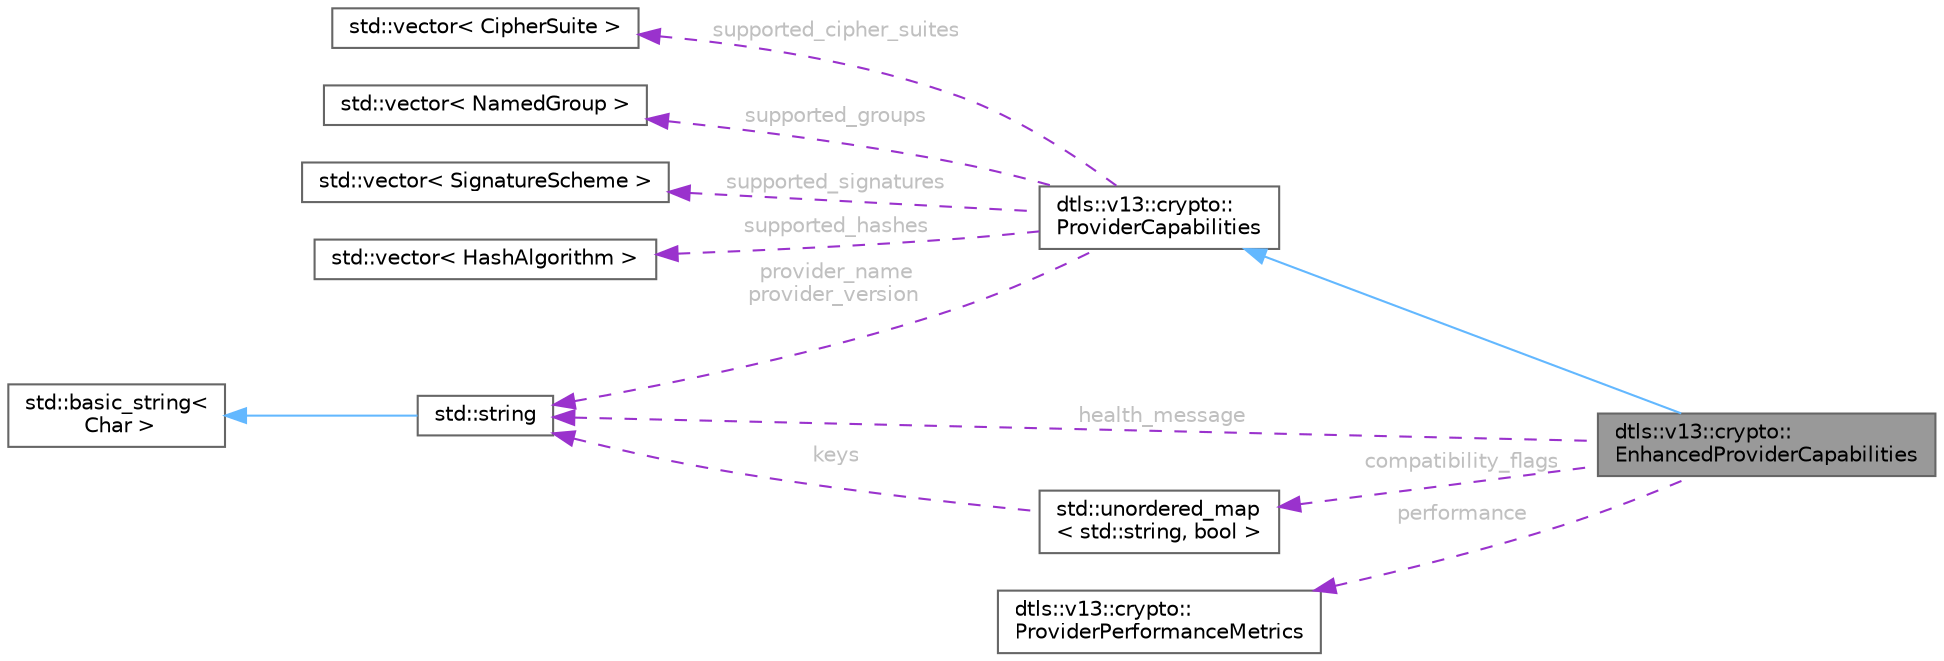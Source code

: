 digraph "dtls::v13::crypto::EnhancedProviderCapabilities"
{
 // LATEX_PDF_SIZE
  bgcolor="transparent";
  edge [fontname=Helvetica,fontsize=10,labelfontname=Helvetica,labelfontsize=10];
  node [fontname=Helvetica,fontsize=10,shape=box,height=0.2,width=0.4];
  rankdir="LR";
  Node1 [id="Node000001",label="dtls::v13::crypto::\lEnhancedProviderCapabilities",height=0.2,width=0.4,color="gray40", fillcolor="grey60", style="filled", fontcolor="black",tooltip=" "];
  Node2 -> Node1 [id="edge1_Node000001_Node000002",dir="back",color="steelblue1",style="solid",tooltip=" "];
  Node2 [id="Node000002",label="dtls::v13::crypto::\lProviderCapabilities",height=0.2,width=0.4,color="gray40", fillcolor="white", style="filled",URL="$structdtls_1_1v13_1_1crypto_1_1ProviderCapabilities.html",tooltip="Crypto provider capabilities structure."];
  Node3 -> Node2 [id="edge2_Node000002_Node000003",dir="back",color="darkorchid3",style="dashed",tooltip=" ",label=" supported_cipher_suites",fontcolor="grey" ];
  Node3 [id="Node000003",label="std::vector\< CipherSuite \>",height=0.2,width=0.4,color="gray40", fillcolor="white", style="filled",tooltip=" "];
  Node4 -> Node2 [id="edge3_Node000002_Node000004",dir="back",color="darkorchid3",style="dashed",tooltip=" ",label=" supported_groups",fontcolor="grey" ];
  Node4 [id="Node000004",label="std::vector\< NamedGroup \>",height=0.2,width=0.4,color="gray40", fillcolor="white", style="filled",tooltip=" "];
  Node5 -> Node2 [id="edge4_Node000002_Node000005",dir="back",color="darkorchid3",style="dashed",tooltip=" ",label=" supported_signatures",fontcolor="grey" ];
  Node5 [id="Node000005",label="std::vector\< SignatureScheme \>",height=0.2,width=0.4,color="gray40", fillcolor="white", style="filled",tooltip=" "];
  Node6 -> Node2 [id="edge5_Node000002_Node000006",dir="back",color="darkorchid3",style="dashed",tooltip=" ",label=" supported_hashes",fontcolor="grey" ];
  Node6 [id="Node000006",label="std::vector\< HashAlgorithm \>",height=0.2,width=0.4,color="gray40", fillcolor="white", style="filled",tooltip=" "];
  Node7 -> Node2 [id="edge6_Node000002_Node000007",dir="back",color="darkorchid3",style="dashed",tooltip=" ",label=" provider_name\nprovider_version",fontcolor="grey" ];
  Node7 [id="Node000007",label="std::string",height=0.2,width=0.4,color="gray40", fillcolor="white", style="filled",tooltip=" "];
  Node8 -> Node7 [id="edge7_Node000007_Node000008",dir="back",color="steelblue1",style="solid",tooltip=" "];
  Node8 [id="Node000008",label="std::basic_string\<\l Char \>",height=0.2,width=0.4,color="gray40", fillcolor="white", style="filled",tooltip=" "];
  Node9 -> Node1 [id="edge8_Node000001_Node000009",dir="back",color="darkorchid3",style="dashed",tooltip=" ",label=" performance",fontcolor="grey" ];
  Node9 [id="Node000009",label="dtls::v13::crypto::\lProviderPerformanceMetrics",height=0.2,width=0.4,color="gray40", fillcolor="white", style="filled",URL="$structdtls_1_1v13_1_1crypto_1_1ProviderPerformanceMetrics.html",tooltip=" "];
  Node7 -> Node1 [id="edge9_Node000001_Node000007",dir="back",color="darkorchid3",style="dashed",tooltip=" ",label=" health_message",fontcolor="grey" ];
  Node10 -> Node1 [id="edge10_Node000001_Node000010",dir="back",color="darkorchid3",style="dashed",tooltip=" ",label=" compatibility_flags",fontcolor="grey" ];
  Node10 [id="Node000010",label="std::unordered_map\l\< std::string, bool \>",height=0.2,width=0.4,color="gray40", fillcolor="white", style="filled",tooltip=" "];
  Node7 -> Node10 [id="edge11_Node000010_Node000007",dir="back",color="darkorchid3",style="dashed",tooltip=" ",label=" keys",fontcolor="grey" ];
}
